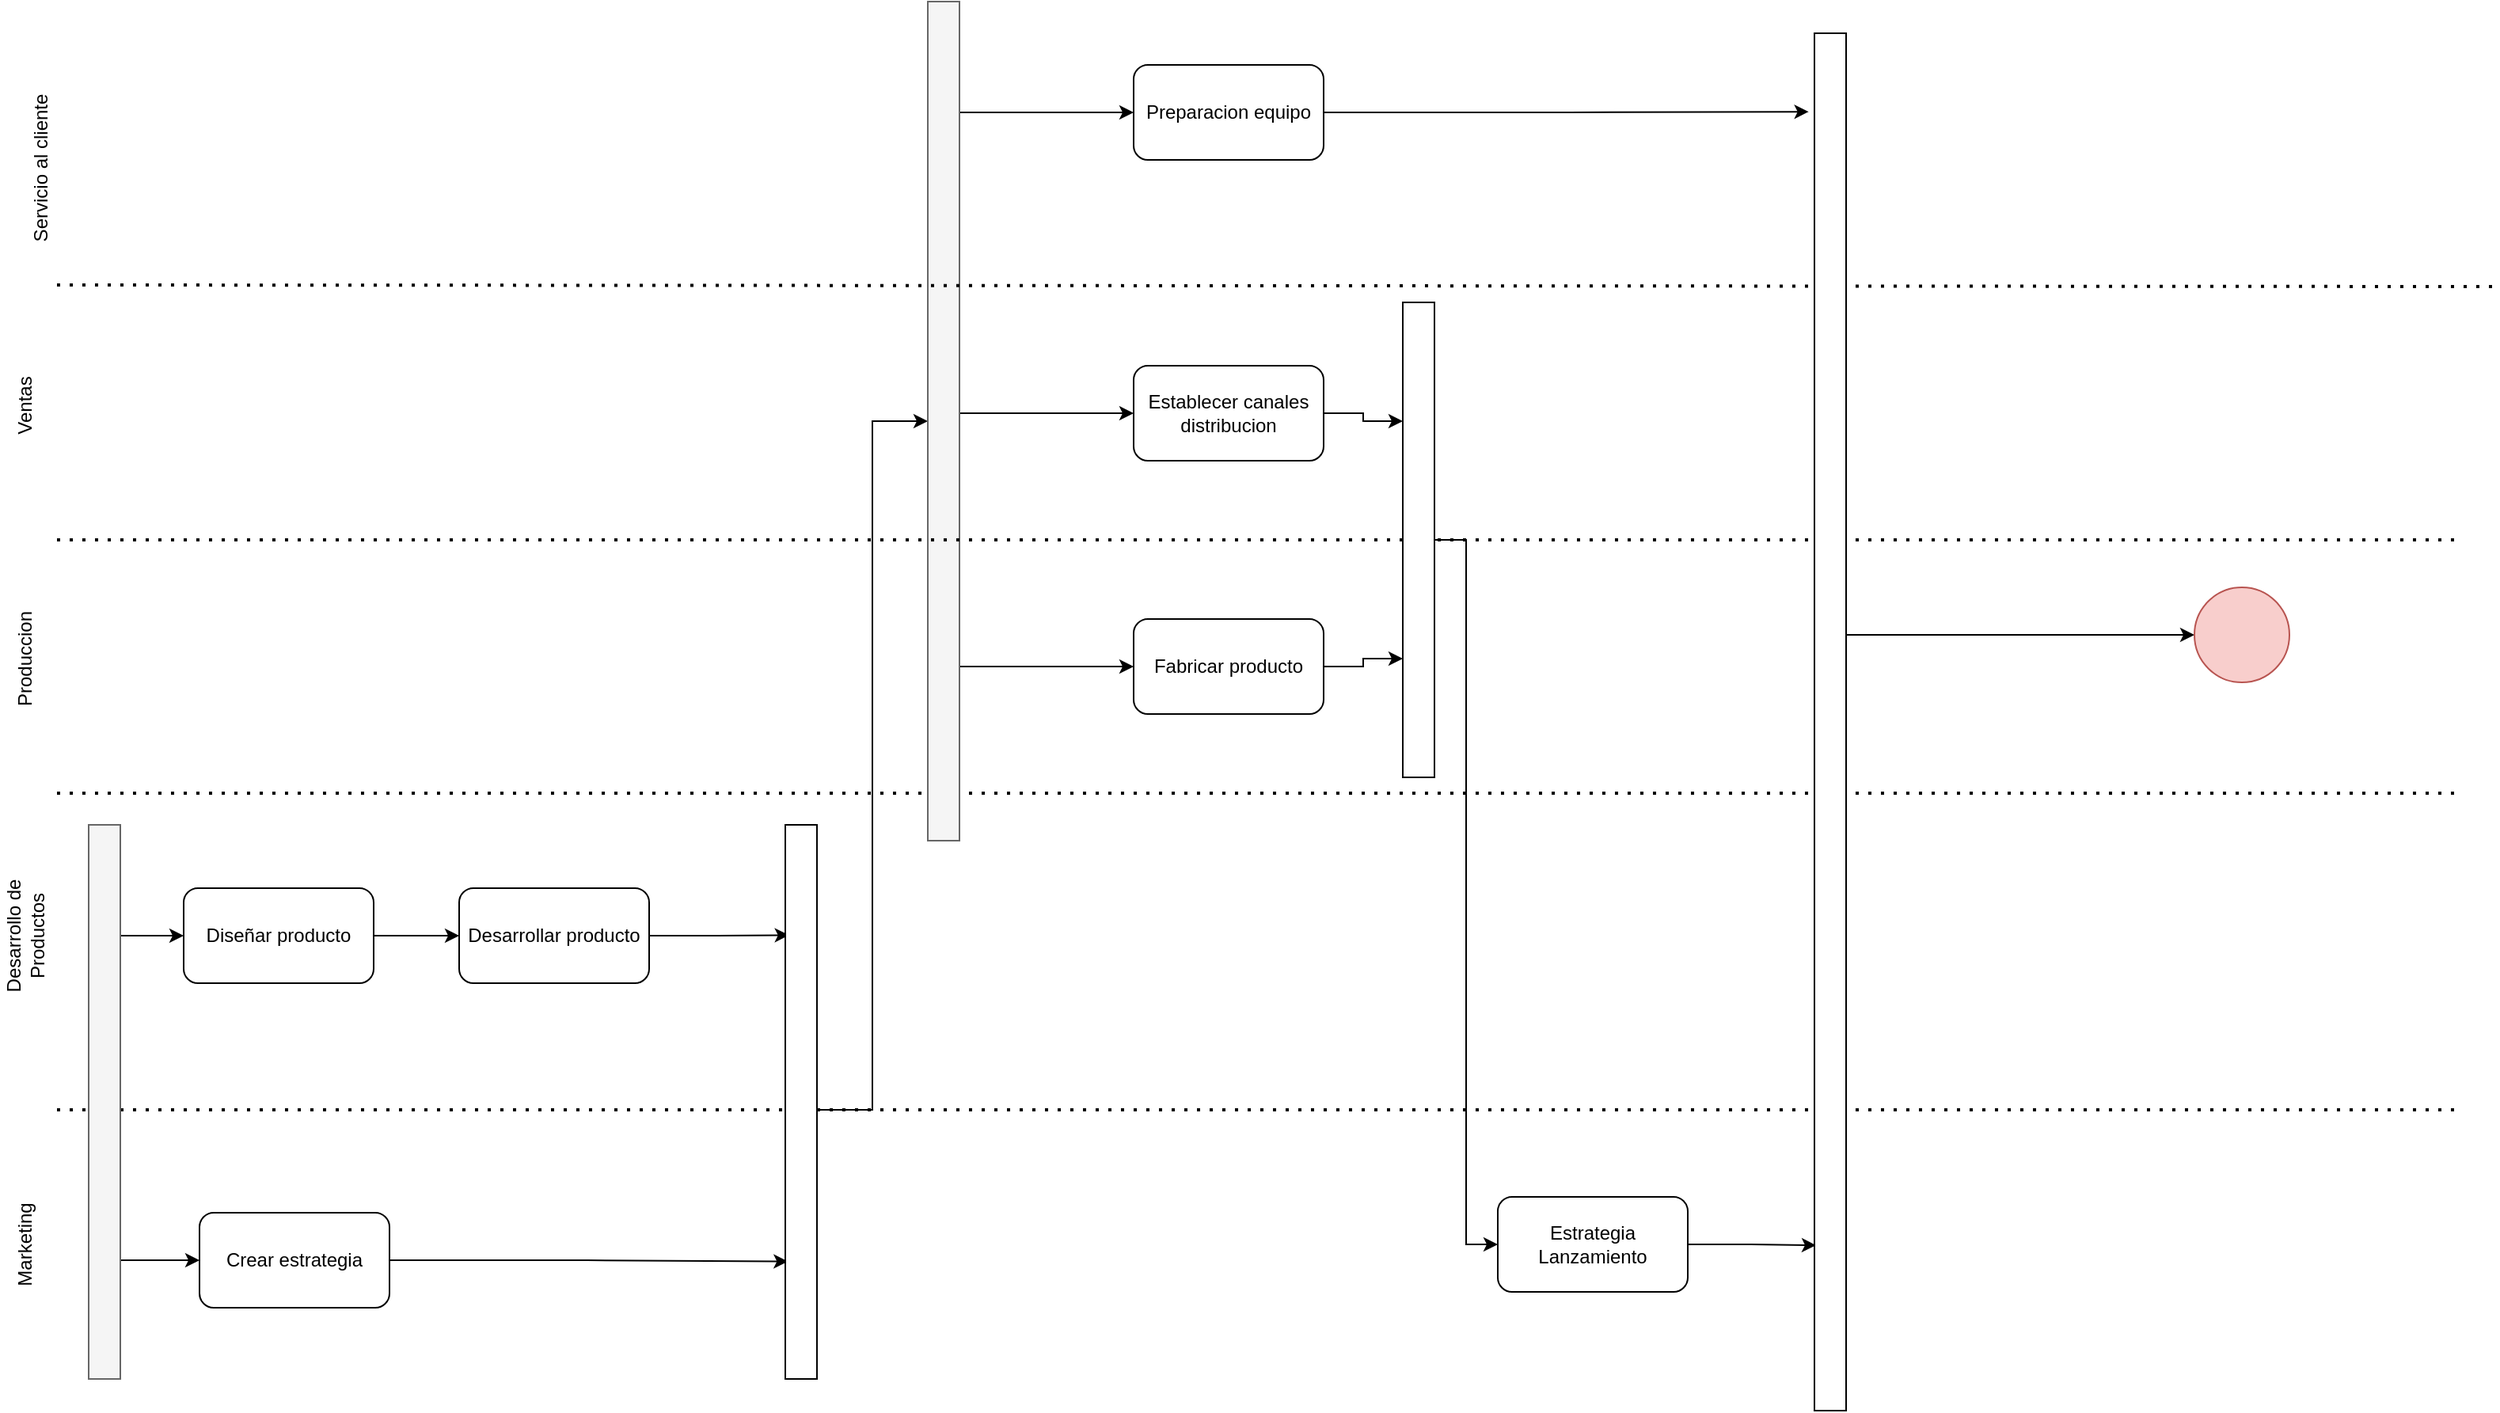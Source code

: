 <mxfile version="21.3.5" type="device">
  <diagram name="Página-1" id="Na1I3I53zQXJvYhAjkSg">
    <mxGraphModel dx="1221" dy="1805" grid="1" gridSize="10" guides="1" tooltips="1" connect="1" arrows="1" fold="1" page="1" pageScale="1" pageWidth="827" pageHeight="1169" math="0" shadow="0">
      <root>
        <mxCell id="0" />
        <mxCell id="1" parent="0" />
        <mxCell id="_bAbe3wD1gjFAKtMg253-1" value="" style="endArrow=none;dashed=1;html=1;dashPattern=1 3;strokeWidth=2;rounded=0;" edge="1" parent="1">
          <mxGeometry width="50" height="50" relative="1" as="geometry">
            <mxPoint x="40" y="320" as="sourcePoint" />
            <mxPoint x="1560" y="320" as="targetPoint" />
          </mxGeometry>
        </mxCell>
        <mxCell id="_bAbe3wD1gjFAKtMg253-2" value="" style="endArrow=none;dashed=1;html=1;dashPattern=1 3;strokeWidth=2;rounded=0;" edge="1" parent="1">
          <mxGeometry width="50" height="50" relative="1" as="geometry">
            <mxPoint x="40" y="520" as="sourcePoint" />
            <mxPoint x="1560" y="520" as="targetPoint" />
          </mxGeometry>
        </mxCell>
        <mxCell id="_bAbe3wD1gjFAKtMg253-3" value="Desarrollo de Productos" style="text;html=1;strokeColor=none;fillColor=none;align=center;verticalAlign=middle;whiteSpace=wrap;rounded=0;rotation=-90;" vertex="1" parent="1">
          <mxGeometry x="-30" y="395" width="100" height="30" as="geometry" />
        </mxCell>
        <mxCell id="_bAbe3wD1gjFAKtMg253-6" style="edgeStyle=orthogonalEdgeStyle;rounded=0;orthogonalLoop=1;jettySize=auto;html=1;" edge="1" parent="1" source="_bAbe3wD1gjFAKtMg253-4" target="_bAbe3wD1gjFAKtMg253-5">
          <mxGeometry relative="1" as="geometry" />
        </mxCell>
        <mxCell id="_bAbe3wD1gjFAKtMg253-4" value="Diseñar producto" style="rounded=1;whiteSpace=wrap;html=1;" vertex="1" parent="1">
          <mxGeometry x="120" y="380" width="120" height="60" as="geometry" />
        </mxCell>
        <mxCell id="_bAbe3wD1gjFAKtMg253-15" style="edgeStyle=orthogonalEdgeStyle;rounded=0;orthogonalLoop=1;jettySize=auto;html=1;entryX=0.117;entryY=0.199;entryDx=0;entryDy=0;entryPerimeter=0;" edge="1" parent="1" source="_bAbe3wD1gjFAKtMg253-5" target="_bAbe3wD1gjFAKtMg253-12">
          <mxGeometry relative="1" as="geometry" />
        </mxCell>
        <mxCell id="_bAbe3wD1gjFAKtMg253-5" value="Desarrollar producto" style="rounded=1;whiteSpace=wrap;html=1;" vertex="1" parent="1">
          <mxGeometry x="294" y="380" width="120" height="60" as="geometry" />
        </mxCell>
        <mxCell id="_bAbe3wD1gjFAKtMg253-9" style="edgeStyle=orthogonalEdgeStyle;rounded=0;orthogonalLoop=1;jettySize=auto;html=1;entryX=0;entryY=0.5;entryDx=0;entryDy=0;" edge="1" parent="1" source="_bAbe3wD1gjFAKtMg253-7" target="_bAbe3wD1gjFAKtMg253-4">
          <mxGeometry relative="1" as="geometry">
            <Array as="points">
              <mxPoint x="80" y="410" />
              <mxPoint x="80" y="410" />
            </Array>
          </mxGeometry>
        </mxCell>
        <mxCell id="_bAbe3wD1gjFAKtMg253-11" style="edgeStyle=orthogonalEdgeStyle;rounded=0;orthogonalLoop=1;jettySize=auto;html=1;entryX=0;entryY=0.5;entryDx=0;entryDy=0;" edge="1" parent="1" source="_bAbe3wD1gjFAKtMg253-7" target="_bAbe3wD1gjFAKtMg253-10">
          <mxGeometry relative="1" as="geometry">
            <Array as="points">
              <mxPoint x="90" y="615" />
              <mxPoint x="90" y="615" />
            </Array>
          </mxGeometry>
        </mxCell>
        <mxCell id="_bAbe3wD1gjFAKtMg253-7" value="" style="rounded=0;whiteSpace=wrap;html=1;fillColor=#f5f5f5;fontColor=#333333;strokeColor=#666666;" vertex="1" parent="1">
          <mxGeometry x="60" y="340" width="20" height="350" as="geometry" />
        </mxCell>
        <mxCell id="_bAbe3wD1gjFAKtMg253-8" value="Marketing" style="text;html=1;strokeColor=none;fillColor=none;align=center;verticalAlign=middle;whiteSpace=wrap;rounded=0;rotation=-90;" vertex="1" parent="1">
          <mxGeometry x="-30" y="590" width="100" height="30" as="geometry" />
        </mxCell>
        <mxCell id="_bAbe3wD1gjFAKtMg253-14" style="edgeStyle=orthogonalEdgeStyle;rounded=0;orthogonalLoop=1;jettySize=auto;html=1;entryX=0.083;entryY=0.788;entryDx=0;entryDy=0;entryPerimeter=0;" edge="1" parent="1" source="_bAbe3wD1gjFAKtMg253-10" target="_bAbe3wD1gjFAKtMg253-12">
          <mxGeometry relative="1" as="geometry" />
        </mxCell>
        <mxCell id="_bAbe3wD1gjFAKtMg253-10" value="Crear estrategia" style="rounded=1;whiteSpace=wrap;html=1;" vertex="1" parent="1">
          <mxGeometry x="130" y="585" width="120" height="60" as="geometry" />
        </mxCell>
        <mxCell id="_bAbe3wD1gjFAKtMg253-26" style="edgeStyle=orthogonalEdgeStyle;rounded=0;orthogonalLoop=1;jettySize=auto;html=1;entryX=0;entryY=0.5;entryDx=0;entryDy=0;" edge="1" parent="1" source="_bAbe3wD1gjFAKtMg253-12" target="_bAbe3wD1gjFAKtMg253-18">
          <mxGeometry relative="1" as="geometry">
            <Array as="points">
              <mxPoint x="555" y="520" />
              <mxPoint x="555" y="85" />
            </Array>
          </mxGeometry>
        </mxCell>
        <mxCell id="_bAbe3wD1gjFAKtMg253-12" value="" style="rounded=0;whiteSpace=wrap;html=1;" vertex="1" parent="1">
          <mxGeometry x="500" y="340" width="20" height="350" as="geometry" />
        </mxCell>
        <mxCell id="_bAbe3wD1gjFAKtMg253-16" value="Produccion" style="text;html=1;strokeColor=none;fillColor=none;align=center;verticalAlign=middle;whiteSpace=wrap;rounded=0;rotation=-90;" vertex="1" parent="1">
          <mxGeometry x="-30" y="220" width="100" height="30" as="geometry" />
        </mxCell>
        <mxCell id="_bAbe3wD1gjFAKtMg253-33" style="edgeStyle=orthogonalEdgeStyle;rounded=0;orthogonalLoop=1;jettySize=auto;html=1;entryX=0;entryY=0.75;entryDx=0;entryDy=0;" edge="1" parent="1" source="_bAbe3wD1gjFAKtMg253-17" target="_bAbe3wD1gjFAKtMg253-32">
          <mxGeometry relative="1" as="geometry" />
        </mxCell>
        <mxCell id="_bAbe3wD1gjFAKtMg253-17" value="Fabricar producto" style="rounded=1;whiteSpace=wrap;html=1;" vertex="1" parent="1">
          <mxGeometry x="720" y="210" width="120" height="60" as="geometry" />
        </mxCell>
        <mxCell id="_bAbe3wD1gjFAKtMg253-24" style="edgeStyle=orthogonalEdgeStyle;rounded=0;orthogonalLoop=1;jettySize=auto;html=1;exitX=1;exitY=0.25;exitDx=0;exitDy=0;entryX=0;entryY=0.5;entryDx=0;entryDy=0;" edge="1" parent="1" source="_bAbe3wD1gjFAKtMg253-18" target="_bAbe3wD1gjFAKtMg253-22">
          <mxGeometry relative="1" as="geometry">
            <Array as="points">
              <mxPoint x="610" y="80" />
            </Array>
          </mxGeometry>
        </mxCell>
        <mxCell id="_bAbe3wD1gjFAKtMg253-25" style="edgeStyle=orthogonalEdgeStyle;rounded=0;orthogonalLoop=1;jettySize=auto;html=1;entryX=0;entryY=0.5;entryDx=0;entryDy=0;" edge="1" parent="1" source="_bAbe3wD1gjFAKtMg253-18" target="_bAbe3wD1gjFAKtMg253-17">
          <mxGeometry relative="1" as="geometry">
            <Array as="points">
              <mxPoint x="630" y="240" />
              <mxPoint x="630" y="240" />
            </Array>
          </mxGeometry>
        </mxCell>
        <mxCell id="_bAbe3wD1gjFAKtMg253-31" style="edgeStyle=orthogonalEdgeStyle;rounded=0;orthogonalLoop=1;jettySize=auto;html=1;entryX=0;entryY=0.5;entryDx=0;entryDy=0;" edge="1" parent="1" source="_bAbe3wD1gjFAKtMg253-18" target="_bAbe3wD1gjFAKtMg253-30">
          <mxGeometry relative="1" as="geometry">
            <Array as="points">
              <mxPoint x="640" y="-110" />
              <mxPoint x="640" y="-110" />
            </Array>
          </mxGeometry>
        </mxCell>
        <mxCell id="_bAbe3wD1gjFAKtMg253-18" value="" style="rounded=0;whiteSpace=wrap;html=1;fillColor=#f5f5f5;fontColor=#333333;strokeColor=#666666;" vertex="1" parent="1">
          <mxGeometry x="590" y="-180" width="20" height="530" as="geometry" />
        </mxCell>
        <mxCell id="_bAbe3wD1gjFAKtMg253-19" value="" style="endArrow=none;dashed=1;html=1;dashPattern=1 3;strokeWidth=2;rounded=0;" edge="1" parent="1">
          <mxGeometry width="50" height="50" relative="1" as="geometry">
            <mxPoint x="40" y="160" as="sourcePoint" />
            <mxPoint x="1560" y="160" as="targetPoint" />
          </mxGeometry>
        </mxCell>
        <mxCell id="_bAbe3wD1gjFAKtMg253-20" value="Ventas" style="text;html=1;strokeColor=none;fillColor=none;align=center;verticalAlign=middle;whiteSpace=wrap;rounded=0;rotation=-90;" vertex="1" parent="1">
          <mxGeometry x="-30" y="60" width="100" height="30" as="geometry" />
        </mxCell>
        <mxCell id="_bAbe3wD1gjFAKtMg253-34" style="edgeStyle=orthogonalEdgeStyle;rounded=0;orthogonalLoop=1;jettySize=auto;html=1;entryX=0;entryY=0.25;entryDx=0;entryDy=0;" edge="1" parent="1" source="_bAbe3wD1gjFAKtMg253-22" target="_bAbe3wD1gjFAKtMg253-32">
          <mxGeometry relative="1" as="geometry" />
        </mxCell>
        <mxCell id="_bAbe3wD1gjFAKtMg253-22" value="Establecer canales distribucion" style="rounded=1;whiteSpace=wrap;html=1;" vertex="1" parent="1">
          <mxGeometry x="720" y="50" width="120" height="60" as="geometry" />
        </mxCell>
        <mxCell id="_bAbe3wD1gjFAKtMg253-27" value="" style="endArrow=none;dashed=1;html=1;dashPattern=1 3;strokeWidth=2;rounded=0;" edge="1" parent="1">
          <mxGeometry width="50" height="50" relative="1" as="geometry">
            <mxPoint x="40" y="-1" as="sourcePoint" />
            <mxPoint x="1580" as="targetPoint" />
          </mxGeometry>
        </mxCell>
        <mxCell id="_bAbe3wD1gjFAKtMg253-29" value="Servicio al cliente" style="text;html=1;strokeColor=none;fillColor=none;align=center;verticalAlign=middle;whiteSpace=wrap;rounded=0;rotation=-90;" vertex="1" parent="1">
          <mxGeometry x="-20" y="-90" width="100" height="30" as="geometry" />
        </mxCell>
        <mxCell id="_bAbe3wD1gjFAKtMg253-39" style="edgeStyle=orthogonalEdgeStyle;rounded=0;orthogonalLoop=1;jettySize=auto;html=1;entryX=-0.183;entryY=0.057;entryDx=0;entryDy=0;entryPerimeter=0;" edge="1" parent="1" source="_bAbe3wD1gjFAKtMg253-30" target="_bAbe3wD1gjFAKtMg253-37">
          <mxGeometry relative="1" as="geometry" />
        </mxCell>
        <mxCell id="_bAbe3wD1gjFAKtMg253-30" value="Preparacion equipo" style="rounded=1;whiteSpace=wrap;html=1;" vertex="1" parent="1">
          <mxGeometry x="720" y="-140" width="120" height="60" as="geometry" />
        </mxCell>
        <mxCell id="_bAbe3wD1gjFAKtMg253-36" style="edgeStyle=orthogonalEdgeStyle;rounded=0;orthogonalLoop=1;jettySize=auto;html=1;entryX=0;entryY=0.5;entryDx=0;entryDy=0;" edge="1" parent="1" source="_bAbe3wD1gjFAKtMg253-32" target="_bAbe3wD1gjFAKtMg253-35">
          <mxGeometry relative="1" as="geometry">
            <Array as="points">
              <mxPoint x="930" y="160" />
              <mxPoint x="930" y="605" />
            </Array>
          </mxGeometry>
        </mxCell>
        <mxCell id="_bAbe3wD1gjFAKtMg253-32" value="" style="rounded=0;whiteSpace=wrap;html=1;" vertex="1" parent="1">
          <mxGeometry x="890" y="10" width="20" height="300" as="geometry" />
        </mxCell>
        <mxCell id="_bAbe3wD1gjFAKtMg253-38" style="edgeStyle=orthogonalEdgeStyle;rounded=0;orthogonalLoop=1;jettySize=auto;html=1;entryX=0.05;entryY=0.88;entryDx=0;entryDy=0;entryPerimeter=0;" edge="1" parent="1" source="_bAbe3wD1gjFAKtMg253-35" target="_bAbe3wD1gjFAKtMg253-37">
          <mxGeometry relative="1" as="geometry" />
        </mxCell>
        <mxCell id="_bAbe3wD1gjFAKtMg253-35" value="Estrategia Lanzamiento" style="rounded=1;whiteSpace=wrap;html=1;" vertex="1" parent="1">
          <mxGeometry x="950" y="575" width="120" height="60" as="geometry" />
        </mxCell>
        <mxCell id="_bAbe3wD1gjFAKtMg253-41" style="edgeStyle=orthogonalEdgeStyle;rounded=0;orthogonalLoop=1;jettySize=auto;html=1;entryX=0;entryY=0.5;entryDx=0;entryDy=0;" edge="1" parent="1" source="_bAbe3wD1gjFAKtMg253-37" target="_bAbe3wD1gjFAKtMg253-40">
          <mxGeometry relative="1" as="geometry">
            <Array as="points">
              <mxPoint x="1240" y="220" />
              <mxPoint x="1240" y="220" />
            </Array>
          </mxGeometry>
        </mxCell>
        <mxCell id="_bAbe3wD1gjFAKtMg253-37" value="" style="rounded=0;whiteSpace=wrap;html=1;" vertex="1" parent="1">
          <mxGeometry x="1150" y="-160" width="20" height="870" as="geometry" />
        </mxCell>
        <mxCell id="_bAbe3wD1gjFAKtMg253-40" value="" style="ellipse;whiteSpace=wrap;html=1;aspect=fixed;fillColor=#f8cecc;strokeColor=#b85450;" vertex="1" parent="1">
          <mxGeometry x="1390" y="190" width="60" height="60" as="geometry" />
        </mxCell>
      </root>
    </mxGraphModel>
  </diagram>
</mxfile>
